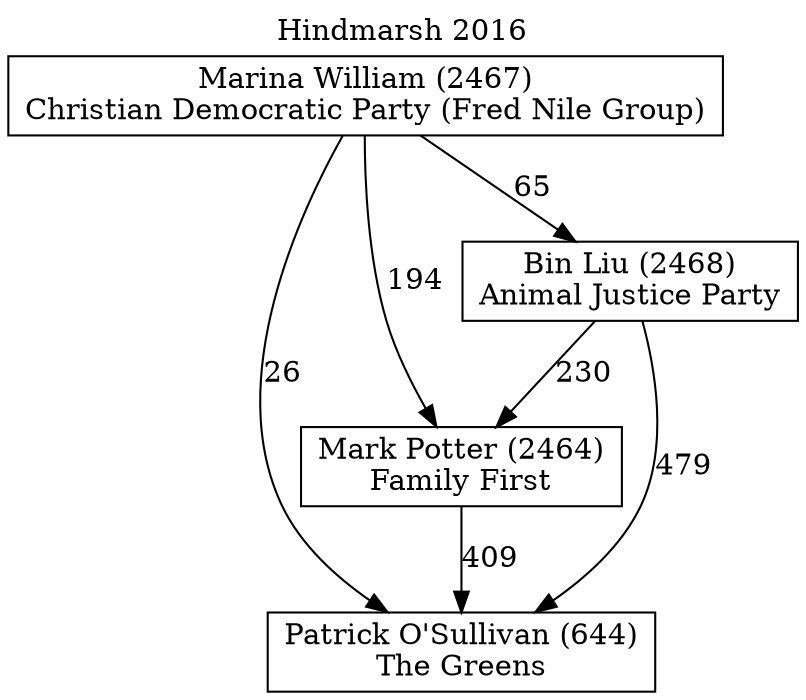 // House preference flow
digraph "Patrick O'Sullivan (644)_Hindmarsh_2016" {
	graph [label="Hindmarsh 2016" labelloc=t mclimit=10]
	node [shape=box]
	"Patrick O'Sullivan (644)" [label="Patrick O'Sullivan (644)
The Greens"]
	"Marina William (2467)" [label="Marina William (2467)
Christian Democratic Party (Fred Nile Group)"]
	"Mark Potter (2464)" [label="Mark Potter (2464)
Family First"]
	"Bin Liu (2468)" [label="Bin Liu (2468)
Animal Justice Party"]
	"Mark Potter (2464)" -> "Patrick O'Sullivan (644)" [label=409]
	"Bin Liu (2468)" -> "Patrick O'Sullivan (644)" [label=479]
	"Bin Liu (2468)" -> "Mark Potter (2464)" [label=230]
	"Marina William (2467)" -> "Mark Potter (2464)" [label=194]
	"Marina William (2467)" -> "Bin Liu (2468)" [label=65]
	"Marina William (2467)" -> "Patrick O'Sullivan (644)" [label=26]
}
